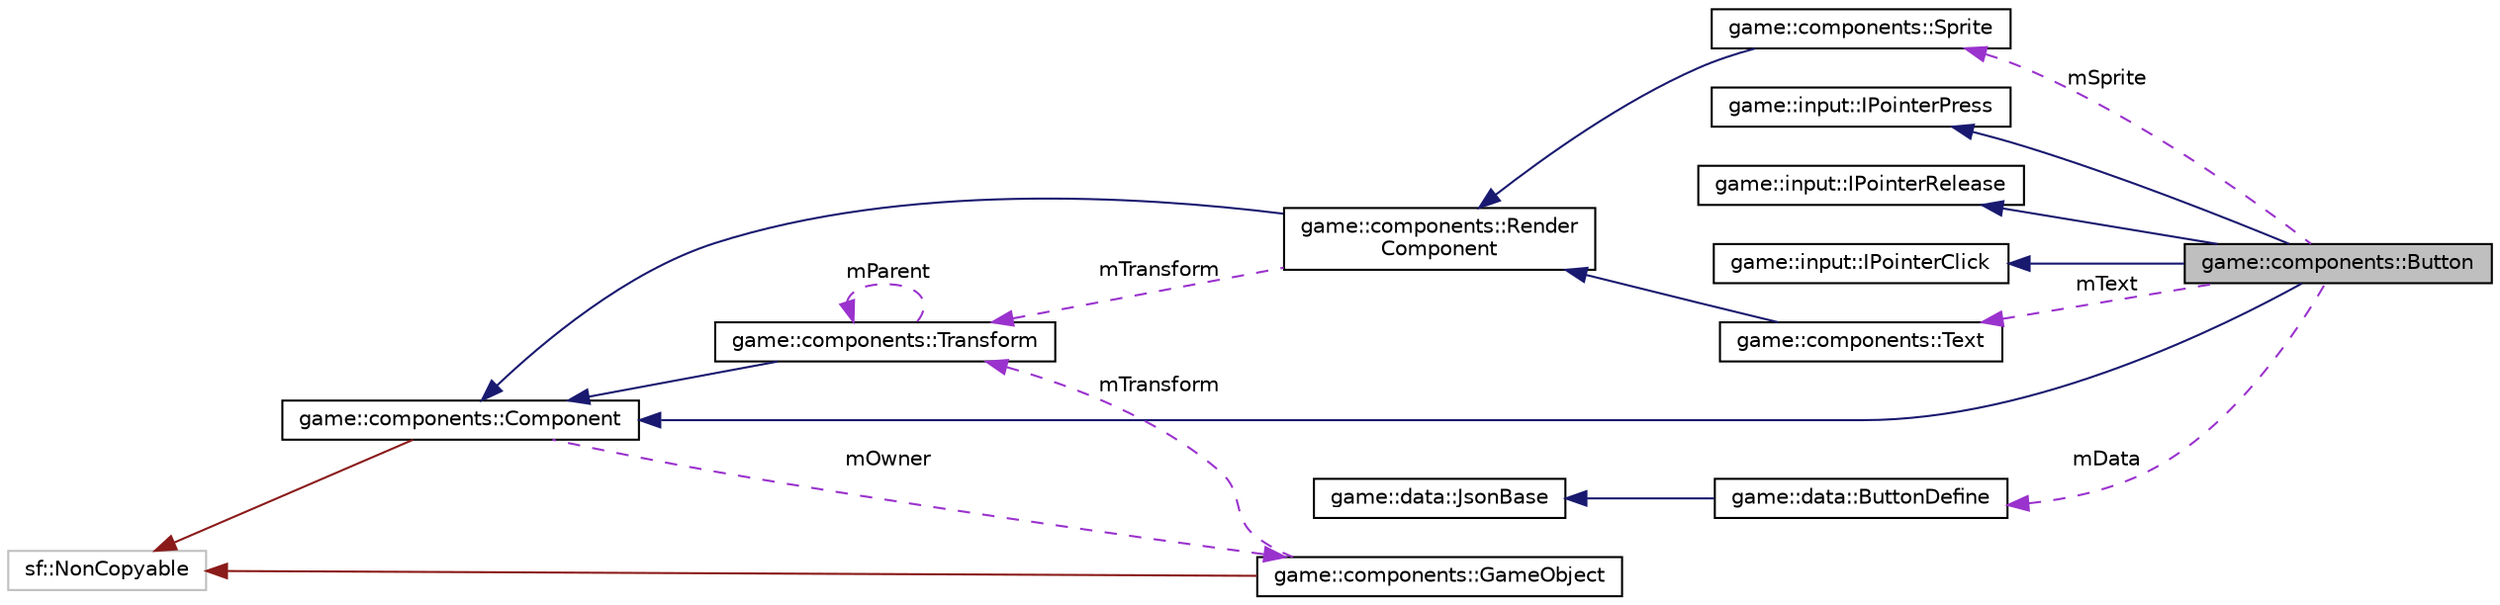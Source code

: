 digraph "game::components::Button"
{
 // LATEX_PDF_SIZE
  edge [fontname="Helvetica",fontsize="10",labelfontname="Helvetica",labelfontsize="10"];
  node [fontname="Helvetica",fontsize="10",shape=record];
  rankdir="LR";
  Node1 [label="game::components::Button",height=0.2,width=0.4,color="black", fillcolor="grey75", style="filled", fontcolor="black",tooltip="button class that provides a on click event for registrations"];
  Node2 -> Node1 [dir="back",color="midnightblue",fontsize="10",style="solid",fontname="Helvetica"];
  Node2 [label="game::components::Component",height=0.2,width=0.4,color="black", fillcolor="white", style="filled",URL="$classgame_1_1components_1_1Component.html",tooltip="base class for all components"];
  Node3 -> Node2 [dir="back",color="firebrick4",fontsize="10",style="solid",fontname="Helvetica"];
  Node3 [label="sf::NonCopyable",height=0.2,width=0.4,color="grey75", fillcolor="white", style="filled",tooltip=" "];
  Node4 -> Node2 [dir="back",color="darkorchid3",fontsize="10",style="dashed",label=" mOwner" ,fontname="Helvetica"];
  Node4 [label="game::components::GameObject",height=0.2,width=0.4,color="black", fillcolor="white", style="filled",URL="$classgame_1_1components_1_1GameObject.html",tooltip="container class for a group of components"];
  Node3 -> Node4 [dir="back",color="firebrick4",fontsize="10",style="solid",fontname="Helvetica"];
  Node5 -> Node4 [dir="back",color="darkorchid3",fontsize="10",style="dashed",label=" mTransform" ,fontname="Helvetica"];
  Node5 [label="game::components::Transform",height=0.2,width=0.4,color="black", fillcolor="white", style="filled",URL="$classgame_1_1components_1_1Transform.html",tooltip="transform component of a gameobject"];
  Node2 -> Node5 [dir="back",color="midnightblue",fontsize="10",style="solid",fontname="Helvetica"];
  Node5 -> Node5 [dir="back",color="darkorchid3",fontsize="10",style="dashed",label=" mParent" ,fontname="Helvetica"];
  Node6 -> Node1 [dir="back",color="midnightblue",fontsize="10",style="solid",fontname="Helvetica"];
  Node6 [label="game::input::IPointerPress",height=0.2,width=0.4,color="black", fillcolor="white", style="filled",URL="$classgame_1_1input_1_1IPointerPress.html",tooltip="interface for pointer presses event handlers"];
  Node7 -> Node1 [dir="back",color="midnightblue",fontsize="10",style="solid",fontname="Helvetica"];
  Node7 [label="game::input::IPointerRelease",height=0.2,width=0.4,color="black", fillcolor="white", style="filled",URL="$classgame_1_1input_1_1IPointerRelease.html",tooltip="interface for pointer releases event handlers"];
  Node8 -> Node1 [dir="back",color="midnightblue",fontsize="10",style="solid",fontname="Helvetica"];
  Node8 [label="game::input::IPointerClick",height=0.2,width=0.4,color="black", fillcolor="white", style="filled",URL="$classgame_1_1input_1_1IPointerClick.html",tooltip="interface for pointer clicks event handlers"];
  Node9 -> Node1 [dir="back",color="darkorchid3",fontsize="10",style="dashed",label=" mSprite" ,fontname="Helvetica"];
  Node9 [label="game::components::Sprite",height=0.2,width=0.4,color="black", fillcolor="white", style="filled",URL="$classgame_1_1components_1_1Sprite.html",tooltip="wrapper class for sf::sprite"];
  Node10 -> Node9 [dir="back",color="midnightblue",fontsize="10",style="solid",fontname="Helvetica"];
  Node10 [label="game::components::Render\lComponent",height=0.2,width=0.4,color="black", fillcolor="white", style="filled",URL="$classgame_1_1components_1_1RenderComponent.html",tooltip="base class for all the drawables in the game"];
  Node2 -> Node10 [dir="back",color="midnightblue",fontsize="10",style="solid",fontname="Helvetica"];
  Node5 -> Node10 [dir="back",color="darkorchid3",fontsize="10",style="dashed",label=" mTransform" ,fontname="Helvetica"];
  Node11 -> Node1 [dir="back",color="darkorchid3",fontsize="10",style="dashed",label=" mText" ,fontname="Helvetica"];
  Node11 [label="game::components::Text",height=0.2,width=0.4,color="black", fillcolor="white", style="filled",URL="$classgame_1_1components_1_1Text.html",tooltip="drawable for texts"];
  Node10 -> Node11 [dir="back",color="midnightblue",fontsize="10",style="solid",fontname="Helvetica"];
  Node12 -> Node1 [dir="back",color="darkorchid3",fontsize="10",style="dashed",label=" mData" ,fontname="Helvetica"];
  Node12 [label="game::data::ButtonDefine",height=0.2,width=0.4,color="black", fillcolor="white", style="filled",URL="$structgame_1_1data_1_1ButtonDefine.html",tooltip="data structure to hold button data"];
  Node13 -> Node12 [dir="back",color="midnightblue",fontsize="10",style="solid",fontname="Helvetica"];
  Node13 [label="game::data::JsonBase",height=0.2,width=0.4,color="black", fillcolor="white", style="filled",URL="$classgame_1_1data_1_1JsonBase.html",tooltip=" "];
}
